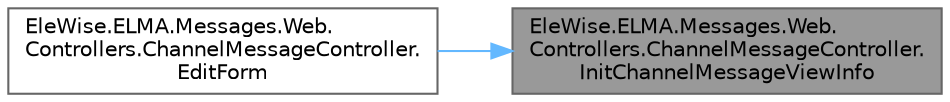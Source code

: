 digraph "EleWise.ELMA.Messages.Web.Controllers.ChannelMessageController.InitChannelMessageViewInfo"
{
 // LATEX_PDF_SIZE
  bgcolor="transparent";
  edge [fontname=Helvetica,fontsize=10,labelfontname=Helvetica,labelfontsize=10];
  node [fontname=Helvetica,fontsize=10,shape=box,height=0.2,width=0.4];
  rankdir="RL";
  Node1 [id="Node000001",label="EleWise.ELMA.Messages.Web.\lControllers.ChannelMessageController.\lInitChannelMessageViewInfo",height=0.2,width=0.4,color="gray40", fillcolor="grey60", style="filled", fontcolor="black",tooltip="Инициализация модели сообщения"];
  Node1 -> Node2 [id="edge1_Node000001_Node000002",dir="back",color="steelblue1",style="solid",tooltip=" "];
  Node2 [id="Node000002",label="EleWise.ELMA.Messages.Web.\lControllers.ChannelMessageController.\lEditForm",height=0.2,width=0.4,color="grey40", fillcolor="white", style="filled",URL="$class_ele_wise_1_1_e_l_m_a_1_1_messages_1_1_web_1_1_controllers_1_1_channel_message_controller.html#a13640208c1c5857ea72bfbbe98ef2ac1",tooltip="Форма редактирования сообщения"];
}
